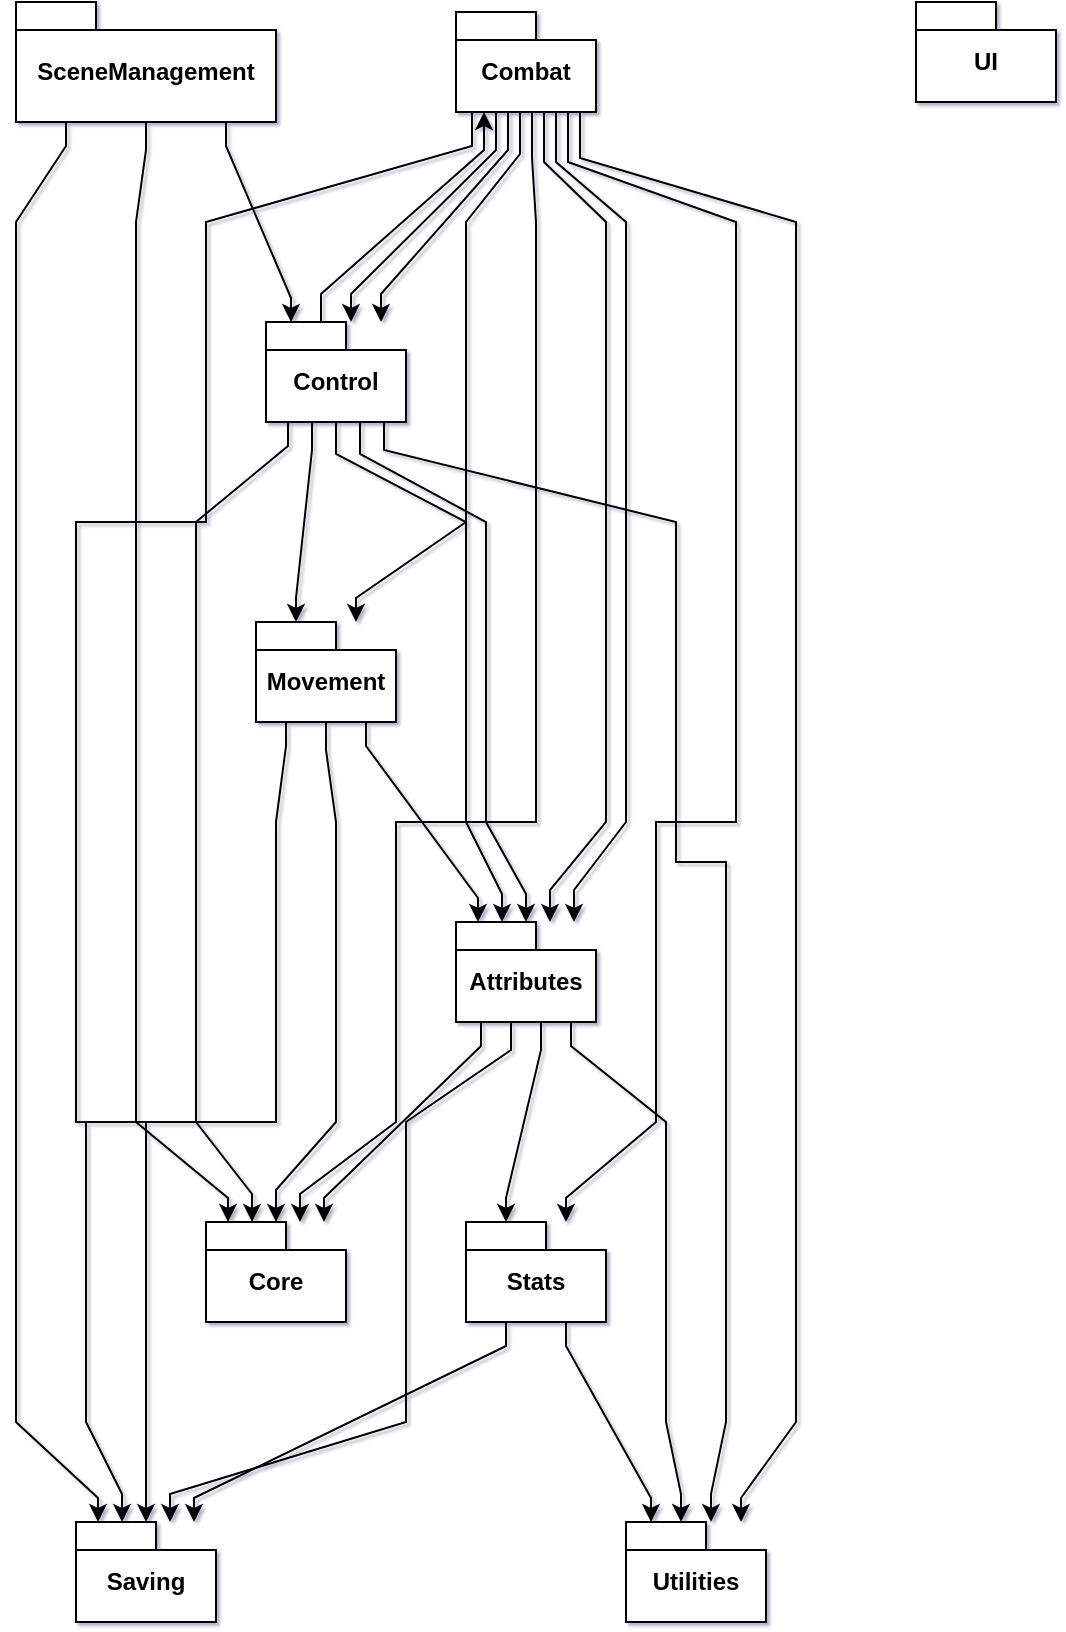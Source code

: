 <mxfile version="22.1.21" type="device" pages="2">
  <diagram name="namespace" id="c4acf3e9-155e-7222-9cf6-157b1a14988f">
    <mxGraphModel dx="1500" dy="887" grid="1" gridSize="10" guides="1" tooltips="1" connect="1" arrows="1" fold="1" page="1" pageScale="1" pageWidth="850" pageHeight="1100" background="none" math="0" shadow="1">
      <root>
        <mxCell id="0" />
        <mxCell id="1" parent="0" />
        <mxCell id="fAHye5SM9JBSVeUxrvUY-1" value="UI" style="shape=folder;fontStyle=1;spacingTop=10;tabWidth=40;tabHeight=14;tabPosition=left;html=1;whiteSpace=wrap;rounded=0;" parent="1" vertex="1">
          <mxGeometry x="500" width="70" height="50" as="geometry" />
        </mxCell>
        <mxCell id="-7v3qM4c9YLk0nXRMg-t-26" style="edgeStyle=orthogonalEdgeStyle;rounded=0;orthogonalLoop=1;jettySize=auto;html=1;noEdgeStyle=1;orthogonal=1;" parent="1" source="XWQd9bPrj875qUmgJWhG-1" target="Z24aPNH_Et4cTchSedgi-1" edge="1">
          <mxGeometry relative="1" as="geometry">
            <Array as="points">
              <mxPoint x="155" y="72" />
              <mxPoint x="187.5" y="148" />
            </Array>
          </mxGeometry>
        </mxCell>
        <mxCell id="-7v3qM4c9YLk0nXRMg-t-27" style="edgeStyle=orthogonalEdgeStyle;rounded=0;orthogonalLoop=1;jettySize=auto;html=1;noEdgeStyle=1;orthogonal=1;" parent="1" source="XWQd9bPrj875qUmgJWhG-1" target="SoEWg6yLduYStTjvEJg5-2" edge="1">
          <mxGeometry relative="1" as="geometry">
            <Array as="points">
              <mxPoint x="115" y="74" />
              <mxPoint x="110" y="110" />
              <mxPoint x="110" y="260" />
              <mxPoint x="110" y="260" />
              <mxPoint x="110" y="410" />
              <mxPoint x="110" y="410" />
              <mxPoint x="110" y="560" />
              <mxPoint x="156" y="598" />
            </Array>
          </mxGeometry>
        </mxCell>
        <mxCell id="-7v3qM4c9YLk0nXRMg-t-28" style="edgeStyle=orthogonalEdgeStyle;rounded=0;orthogonalLoop=1;jettySize=auto;html=1;noEdgeStyle=1;orthogonal=1;" parent="1" source="XWQd9bPrj875qUmgJWhG-1" target="uzDjzcPBivqv_Zgay_TN-1" edge="1">
          <mxGeometry relative="1" as="geometry">
            <Array as="points">
              <mxPoint x="75" y="72" />
              <mxPoint x="50" y="110" />
              <mxPoint x="50" y="260" />
              <mxPoint x="50" y="260" />
              <mxPoint x="50" y="410" />
              <mxPoint x="50" y="410" />
              <mxPoint x="50" y="560" />
              <mxPoint x="50" y="560" />
              <mxPoint x="50" y="710" />
              <mxPoint x="91" y="748" />
            </Array>
          </mxGeometry>
        </mxCell>
        <mxCell id="XWQd9bPrj875qUmgJWhG-1" value="SceneManagement" style="shape=folder;fontStyle=1;spacingTop=10;tabWidth=40;tabHeight=14;tabPosition=left;html=1;whiteSpace=wrap;rounded=0;" parent="1" vertex="1">
          <mxGeometry x="50" width="130" height="60" as="geometry" />
        </mxCell>
        <mxCell id="-7v3qM4c9YLk0nXRMg-t-17" style="edgeStyle=orthogonalEdgeStyle;rounded=0;orthogonalLoop=1;jettySize=auto;html=1;noEdgeStyle=1;orthogonal=1;" parent="1" source="Z24aPNH_Et4cTchSedgi-1" target="mcpstumEfutJBH7xZdj--1" edge="1">
          <mxGeometry relative="1" as="geometry">
            <Array as="points">
              <mxPoint x="210" y="226" />
              <mxPoint x="275" y="260" />
              <mxPoint x="275" y="410" />
              <mxPoint x="293" y="446" />
            </Array>
          </mxGeometry>
        </mxCell>
        <mxCell id="-7v3qM4c9YLk0nXRMg-t-18" style="edgeStyle=orthogonalEdgeStyle;rounded=0;orthogonalLoop=1;jettySize=auto;html=1;noEdgeStyle=1;orthogonal=1;" parent="1" source="Z24aPNH_Et4cTchSedgi-1" target="nZERox4up_UVdmQ9FsYr-1" edge="1">
          <mxGeometry relative="1" as="geometry">
            <Array as="points">
              <mxPoint x="202.5" y="146" />
              <mxPoint x="284" y="74" />
            </Array>
          </mxGeometry>
        </mxCell>
        <mxCell id="-7v3qM4c9YLk0nXRMg-t-19" style="edgeStyle=orthogonalEdgeStyle;rounded=0;orthogonalLoop=1;jettySize=auto;html=1;noEdgeStyle=1;orthogonal=1;" parent="1" source="Z24aPNH_Et4cTchSedgi-1" target="SoEWg6yLduYStTjvEJg5-2" edge="1">
          <mxGeometry relative="1" as="geometry">
            <Array as="points">
              <mxPoint x="186" y="222" />
              <mxPoint x="140" y="260" />
              <mxPoint x="140" y="410" />
              <mxPoint x="140" y="410" />
              <mxPoint x="140" y="560" />
              <mxPoint x="168" y="596" />
            </Array>
          </mxGeometry>
        </mxCell>
        <mxCell id="-7v3qM4c9YLk0nXRMg-t-20" style="edgeStyle=orthogonalEdgeStyle;rounded=0;orthogonalLoop=1;jettySize=auto;html=1;noEdgeStyle=1;orthogonal=1;" parent="1" source="Z24aPNH_Et4cTchSedgi-1" target="exDtzSvbUKiOcy8KX71t-1" edge="1">
          <mxGeometry relative="1" as="geometry">
            <Array as="points">
              <mxPoint x="198" y="224" />
              <mxPoint x="190" y="298" />
            </Array>
          </mxGeometry>
        </mxCell>
        <mxCell id="-7v3qM4c9YLk0nXRMg-t-21" style="edgeStyle=orthogonalEdgeStyle;rounded=0;orthogonalLoop=1;jettySize=auto;html=1;noEdgeStyle=1;orthogonal=1;" parent="1" source="Z24aPNH_Et4cTchSedgi-1" target="GcjApQGEyHz1qAQrTikL-1" edge="1">
          <mxGeometry relative="1" as="geometry">
            <Array as="points">
              <mxPoint x="234" y="224" />
              <mxPoint x="380" y="260" />
              <mxPoint x="380" y="430" />
              <mxPoint x="405" y="430" />
              <mxPoint x="405" y="560" />
              <mxPoint x="405" y="560" />
              <mxPoint x="405" y="710" />
              <mxPoint x="397.5" y="746" />
            </Array>
          </mxGeometry>
        </mxCell>
        <mxCell id="-7v3qM4c9YLk0nXRMg-t-22" style="edgeStyle=orthogonalEdgeStyle;rounded=0;orthogonalLoop=1;jettySize=auto;html=1;noEdgeStyle=1;orthogonal=1;" parent="1" source="Z24aPNH_Et4cTchSedgi-1" target="mcpstumEfutJBH7xZdj--1" edge="1">
          <mxGeometry relative="1" as="geometry">
            <Array as="points">
              <mxPoint x="222" y="226" />
              <mxPoint x="285" y="260" />
              <mxPoint x="285" y="410" />
              <mxPoint x="305" y="446" />
            </Array>
          </mxGeometry>
        </mxCell>
        <mxCell id="Z24aPNH_Et4cTchSedgi-1" value="Control" style="shape=folder;fontStyle=1;spacingTop=10;tabWidth=40;tabHeight=14;tabPosition=left;html=1;whiteSpace=wrap;rounded=0;" parent="1" vertex="1">
          <mxGeometry x="175" y="160" width="70" height="50" as="geometry" />
        </mxCell>
        <mxCell id="-7v3qM4c9YLk0nXRMg-t-8" style="edgeStyle=orthogonalEdgeStyle;rounded=0;orthogonalLoop=1;jettySize=auto;html=1;noEdgeStyle=1;orthogonal=1;" parent="1" source="nZERox4up_UVdmQ9FsYr-1" target="mcpstumEfutJBH7xZdj--1" edge="1">
          <mxGeometry relative="1" as="geometry">
            <Array as="points">
              <mxPoint x="314" y="80" />
              <mxPoint x="345" y="110" />
              <mxPoint x="345" y="260" />
              <mxPoint x="345" y="260" />
              <mxPoint x="345" y="410" />
              <mxPoint x="317" y="444" />
            </Array>
          </mxGeometry>
        </mxCell>
        <mxCell id="-7v3qM4c9YLk0nXRMg-t-9" style="edgeStyle=orthogonalEdgeStyle;rounded=0;orthogonalLoop=1;jettySize=auto;html=1;noEdgeStyle=1;orthogonal=1;" parent="1" source="nZERox4up_UVdmQ9FsYr-1" target="Z24aPNH_Et4cTchSedgi-1" edge="1">
          <mxGeometry relative="1" as="geometry">
            <Array as="points">
              <mxPoint x="290" y="74" />
              <mxPoint x="217.5" y="146" />
            </Array>
          </mxGeometry>
        </mxCell>
        <mxCell id="-7v3qM4c9YLk0nXRMg-t-10" style="edgeStyle=orthogonalEdgeStyle;rounded=0;orthogonalLoop=1;jettySize=auto;html=1;noEdgeStyle=1;orthogonal=1;" parent="1" source="nZERox4up_UVdmQ9FsYr-1" target="exDtzSvbUKiOcy8KX71t-1" edge="1">
          <mxGeometry relative="1" as="geometry">
            <Array as="points">
              <mxPoint x="302" y="76" />
              <mxPoint x="275" y="110" />
              <mxPoint x="275" y="260" />
              <mxPoint x="220" y="298" />
            </Array>
          </mxGeometry>
        </mxCell>
        <mxCell id="-7v3qM4c9YLk0nXRMg-t-11" style="edgeStyle=orthogonalEdgeStyle;rounded=0;orthogonalLoop=1;jettySize=auto;html=1;noEdgeStyle=1;orthogonal=1;" parent="1" source="nZERox4up_UVdmQ9FsYr-1" target="SoEWg6yLduYStTjvEJg5-2" edge="1">
          <mxGeometry relative="1" as="geometry">
            <Array as="points">
              <mxPoint x="308" y="78" />
              <mxPoint x="310" y="110" />
              <mxPoint x="310" y="260" />
              <mxPoint x="310" y="260" />
              <mxPoint x="310" y="410" />
              <mxPoint x="240" y="410" />
              <mxPoint x="240" y="560" />
              <mxPoint x="192" y="596" />
            </Array>
          </mxGeometry>
        </mxCell>
        <mxCell id="-7v3qM4c9YLk0nXRMg-t-12" style="edgeStyle=orthogonalEdgeStyle;rounded=0;orthogonalLoop=1;jettySize=auto;html=1;noEdgeStyle=1;orthogonal=1;" parent="1" source="nZERox4up_UVdmQ9FsYr-1" target="uzDjzcPBivqv_Zgay_TN-1" edge="1">
          <mxGeometry relative="1" as="geometry">
            <Array as="points">
              <mxPoint x="278" y="72" />
              <mxPoint x="145" y="110" />
              <mxPoint x="145" y="260" />
              <mxPoint x="80" y="260" />
              <mxPoint x="80" y="410" />
              <mxPoint x="80" y="410" />
              <mxPoint x="80" y="560" />
              <mxPoint x="115" y="560" />
              <mxPoint x="115" y="710" />
              <mxPoint x="115" y="744" />
            </Array>
          </mxGeometry>
        </mxCell>
        <mxCell id="-7v3qM4c9YLk0nXRMg-t-13" style="edgeStyle=orthogonalEdgeStyle;rounded=0;orthogonalLoop=1;jettySize=auto;html=1;noEdgeStyle=1;orthogonal=1;" parent="1" source="nZERox4up_UVdmQ9FsYr-1" target="mcpstumEfutJBH7xZdj--1" edge="1">
          <mxGeometry relative="1" as="geometry">
            <Array as="points">
              <mxPoint x="320" y="80" />
              <mxPoint x="355" y="110" />
              <mxPoint x="355" y="260" />
              <mxPoint x="355" y="260" />
              <mxPoint x="355" y="410" />
              <mxPoint x="329" y="444" />
            </Array>
          </mxGeometry>
        </mxCell>
        <mxCell id="-7v3qM4c9YLk0nXRMg-t-14" style="edgeStyle=orthogonalEdgeStyle;rounded=0;orthogonalLoop=1;jettySize=auto;html=1;noEdgeStyle=1;orthogonal=1;" parent="1" source="nZERox4up_UVdmQ9FsYr-1" target="-7v3qM4c9YLk0nXRMg-t-1" edge="1">
          <mxGeometry relative="1" as="geometry">
            <Array as="points">
              <mxPoint x="326" y="80" />
              <mxPoint x="410" y="110" />
              <mxPoint x="410" y="260" />
              <mxPoint x="410" y="260" />
              <mxPoint x="410" y="410" />
              <mxPoint x="370" y="410" />
              <mxPoint x="370" y="560" />
              <mxPoint x="325" y="598" />
            </Array>
          </mxGeometry>
        </mxCell>
        <mxCell id="-7v3qM4c9YLk0nXRMg-t-15" style="edgeStyle=orthogonalEdgeStyle;rounded=0;orthogonalLoop=1;jettySize=auto;html=1;noEdgeStyle=1;orthogonal=1;" parent="1" source="nZERox4up_UVdmQ9FsYr-1" target="GcjApQGEyHz1qAQrTikL-1" edge="1">
          <mxGeometry relative="1" as="geometry">
            <Array as="points">
              <mxPoint x="332" y="78" />
              <mxPoint x="440" y="110" />
              <mxPoint x="440" y="260" />
              <mxPoint x="440" y="260" />
              <mxPoint x="440" y="410" />
              <mxPoint x="440" y="410" />
              <mxPoint x="440" y="560" />
              <mxPoint x="440" y="560" />
              <mxPoint x="440" y="710" />
              <mxPoint x="412.5" y="748" />
            </Array>
          </mxGeometry>
        </mxCell>
        <mxCell id="-7v3qM4c9YLk0nXRMg-t-16" style="edgeStyle=orthogonalEdgeStyle;rounded=0;orthogonalLoop=1;jettySize=auto;html=1;noEdgeStyle=1;orthogonal=1;" parent="1" source="nZERox4up_UVdmQ9FsYr-1" target="Z24aPNH_Et4cTchSedgi-1" edge="1">
          <mxGeometry relative="1" as="geometry">
            <Array as="points">
              <mxPoint x="296" y="74" />
              <mxPoint x="232.5" y="146" />
            </Array>
          </mxGeometry>
        </mxCell>
        <mxCell id="nZERox4up_UVdmQ9FsYr-1" value="Combat" style="shape=folder;fontStyle=1;spacingTop=10;tabWidth=40;tabHeight=14;tabPosition=left;html=1;whiteSpace=wrap;rounded=0;" parent="1" vertex="1">
          <mxGeometry x="270" y="5" width="70" height="50" as="geometry" />
        </mxCell>
        <mxCell id="-7v3qM4c9YLk0nXRMg-t-23" style="edgeStyle=orthogonalEdgeStyle;rounded=0;orthogonalLoop=1;jettySize=auto;html=1;noEdgeStyle=1;orthogonal=1;" parent="1" source="exDtzSvbUKiOcy8KX71t-1" target="SoEWg6yLduYStTjvEJg5-2" edge="1">
          <mxGeometry relative="1" as="geometry">
            <Array as="points">
              <mxPoint x="205" y="374" />
              <mxPoint x="210" y="410" />
              <mxPoint x="210" y="560" />
              <mxPoint x="180" y="594" />
            </Array>
          </mxGeometry>
        </mxCell>
        <mxCell id="-7v3qM4c9YLk0nXRMg-t-24" style="edgeStyle=orthogonalEdgeStyle;rounded=0;orthogonalLoop=1;jettySize=auto;html=1;noEdgeStyle=1;orthogonal=1;" parent="1" source="exDtzSvbUKiOcy8KX71t-1" target="uzDjzcPBivqv_Zgay_TN-1" edge="1">
          <mxGeometry relative="1" as="geometry">
            <Array as="points">
              <mxPoint x="185" y="372" />
              <mxPoint x="180" y="410" />
              <mxPoint x="180" y="560" />
              <mxPoint x="85" y="560" />
              <mxPoint x="85" y="710" />
              <mxPoint x="103" y="746" />
            </Array>
          </mxGeometry>
        </mxCell>
        <mxCell id="-7v3qM4c9YLk0nXRMg-t-25" style="edgeStyle=orthogonalEdgeStyle;rounded=0;orthogonalLoop=1;jettySize=auto;html=1;noEdgeStyle=1;orthogonal=1;" parent="1" source="exDtzSvbUKiOcy8KX71t-1" target="mcpstumEfutJBH7xZdj--1" edge="1">
          <mxGeometry relative="1" as="geometry">
            <Array as="points">
              <mxPoint x="225" y="372" />
              <mxPoint x="281" y="448" />
            </Array>
          </mxGeometry>
        </mxCell>
        <mxCell id="exDtzSvbUKiOcy8KX71t-1" value="Movement" style="shape=folder;fontStyle=1;spacingTop=10;tabWidth=40;tabHeight=14;tabPosition=left;html=1;whiteSpace=wrap;rounded=0;" parent="1" vertex="1">
          <mxGeometry x="170" y="310" width="70" height="50" as="geometry" />
        </mxCell>
        <mxCell id="uzDjzcPBivqv_Zgay_TN-1" value="Saving" style="shape=folder;fontStyle=1;spacingTop=10;tabWidth=40;tabHeight=14;tabPosition=left;html=1;whiteSpace=wrap;rounded=0;" parent="1" vertex="1">
          <mxGeometry x="80" y="760" width="70" height="50" as="geometry" />
        </mxCell>
        <mxCell id="-7v3qM4c9YLk0nXRMg-t-4" style="edgeStyle=orthogonalEdgeStyle;rounded=0;orthogonalLoop=1;jettySize=auto;html=1;noEdgeStyle=1;orthogonal=1;" parent="1" source="mcpstumEfutJBH7xZdj--1" target="GcjApQGEyHz1qAQrTikL-1" edge="1">
          <mxGeometry relative="1" as="geometry">
            <Array as="points">
              <mxPoint x="327.5" y="522" />
              <mxPoint x="375" y="560" />
              <mxPoint x="375" y="710" />
              <mxPoint x="382.5" y="746" />
            </Array>
          </mxGeometry>
        </mxCell>
        <mxCell id="-7v3qM4c9YLk0nXRMg-t-6" style="edgeStyle=orthogonalEdgeStyle;rounded=0;orthogonalLoop=1;jettySize=auto;html=1;noEdgeStyle=1;orthogonal=1;" parent="1" source="mcpstumEfutJBH7xZdj--1" target="uzDjzcPBivqv_Zgay_TN-1" edge="1">
          <mxGeometry relative="1" as="geometry">
            <Array as="points">
              <mxPoint x="297.5" y="524" />
              <mxPoint x="245" y="560" />
              <mxPoint x="245" y="710" />
              <mxPoint x="127" y="746" />
            </Array>
          </mxGeometry>
        </mxCell>
        <mxCell id="-7v3qM4c9YLk0nXRMg-t-7" style="edgeStyle=orthogonalEdgeStyle;rounded=0;orthogonalLoop=1;jettySize=auto;html=1;noEdgeStyle=1;orthogonal=1;" parent="1" source="mcpstumEfutJBH7xZdj--1" target="-7v3qM4c9YLk0nXRMg-t-1" edge="1">
          <mxGeometry relative="1" as="geometry">
            <Array as="points">
              <mxPoint x="312.5" y="524" />
              <mxPoint x="295" y="598" />
            </Array>
          </mxGeometry>
        </mxCell>
        <mxCell id="mcpstumEfutJBH7xZdj--1" value="Attributes" style="shape=folder;fontStyle=1;spacingTop=10;tabWidth=40;tabHeight=14;tabPosition=left;html=1;whiteSpace=wrap;rounded=0;" parent="1" vertex="1">
          <mxGeometry x="270" y="460" width="70" height="50" as="geometry" />
        </mxCell>
        <mxCell id="SoEWg6yLduYStTjvEJg5-2" value="Core" style="shape=folder;fontStyle=1;spacingTop=10;tabWidth=40;tabHeight=14;tabPosition=left;html=1;whiteSpace=wrap;rounded=0;" parent="1" vertex="1">
          <mxGeometry x="145" y="610" width="70" height="50" as="geometry" />
        </mxCell>
        <mxCell id="GcjApQGEyHz1qAQrTikL-1" value="Utilities" style="shape=folder;fontStyle=1;spacingTop=10;tabWidth=40;tabHeight=14;tabPosition=left;html=1;whiteSpace=wrap;rounded=0;" parent="1" vertex="1">
          <mxGeometry x="355" y="760" width="70" height="50" as="geometry" />
        </mxCell>
        <mxCell id="-7v3qM4c9YLk0nXRMg-t-29" style="edgeStyle=orthogonalEdgeStyle;rounded=0;orthogonalLoop=1;jettySize=auto;html=1;noEdgeStyle=1;orthogonal=1;" parent="1" source="-7v3qM4c9YLk0nXRMg-t-1" target="GcjApQGEyHz1qAQrTikL-1" edge="1">
          <mxGeometry relative="1" as="geometry">
            <Array as="points">
              <mxPoint x="325" y="672" />
              <mxPoint x="367.5" y="748" />
            </Array>
          </mxGeometry>
        </mxCell>
        <mxCell id="-7v3qM4c9YLk0nXRMg-t-30" style="edgeStyle=orthogonalEdgeStyle;rounded=0;orthogonalLoop=1;jettySize=auto;html=1;noEdgeStyle=1;orthogonal=1;" parent="1" source="-7v3qM4c9YLk0nXRMg-t-1" target="uzDjzcPBivqv_Zgay_TN-1" edge="1">
          <mxGeometry relative="1" as="geometry">
            <Array as="points">
              <mxPoint x="295" y="672" />
              <mxPoint x="139" y="748" />
            </Array>
          </mxGeometry>
        </mxCell>
        <mxCell id="-7v3qM4c9YLk0nXRMg-t-1" value="Stats" style="shape=folder;fontStyle=1;spacingTop=10;tabWidth=40;tabHeight=14;tabPosition=left;html=1;whiteSpace=wrap;rounded=0;" parent="1" vertex="1">
          <mxGeometry x="275" y="610" width="70" height="50" as="geometry" />
        </mxCell>
        <mxCell id="-7v3qM4c9YLk0nXRMg-t-3" style="edgeStyle=orthogonalEdgeStyle;rounded=0;orthogonalLoop=1;jettySize=auto;html=1;noEdgeStyle=1;orthogonal=1;" parent="1" source="mcpstumEfutJBH7xZdj--1" target="SoEWg6yLduYStTjvEJg5-2" edge="1">
          <mxGeometry relative="1" as="geometry">
            <Array as="points">
              <mxPoint x="282.5" y="522" />
              <mxPoint x="204" y="598" />
            </Array>
          </mxGeometry>
        </mxCell>
      </root>
    </mxGraphModel>
  </diagram>
  <diagram id="J0Jw_gMJzLSo-h7KQk8o" name="Test Page">
    <mxGraphModel dx="1050" dy="621" grid="1" gridSize="10" guides="1" tooltips="1" connect="1" arrows="1" fold="1" page="1" pageScale="1" pageWidth="850" pageHeight="1100" math="0" shadow="0">
      <root>
        <mxCell id="0" />
        <mxCell id="1" parent="0" />
        <mxCell id="epX7T-zXdiikZqVbhkOo-1" value="Shop" style="html=1;whiteSpace=wrap;" parent="1" vertex="1">
          <mxGeometry x="230" y="170" width="110" height="50" as="geometry" />
        </mxCell>
        <mxCell id="epX7T-zXdiikZqVbhkOo-2" value="Shopper" style="html=1;whiteSpace=wrap;" parent="1" vertex="1">
          <mxGeometry x="390" y="170" width="110" height="50" as="geometry" />
        </mxCell>
        <mxCell id="epX7T-zXdiikZqVbhkOo-3" value="RowUI" style="html=1;whiteSpace=wrap;" parent="1" vertex="1">
          <mxGeometry x="390" y="290" width="110" height="50" as="geometry" />
        </mxCell>
        <mxCell id="epX7T-zXdiikZqVbhkOo-4" value="ShopUI" style="html=1;whiteSpace=wrap;" parent="1" vertex="1">
          <mxGeometry x="230" y="290" width="110" height="50" as="geometry" />
        </mxCell>
      </root>
    </mxGraphModel>
  </diagram>
</mxfile>

